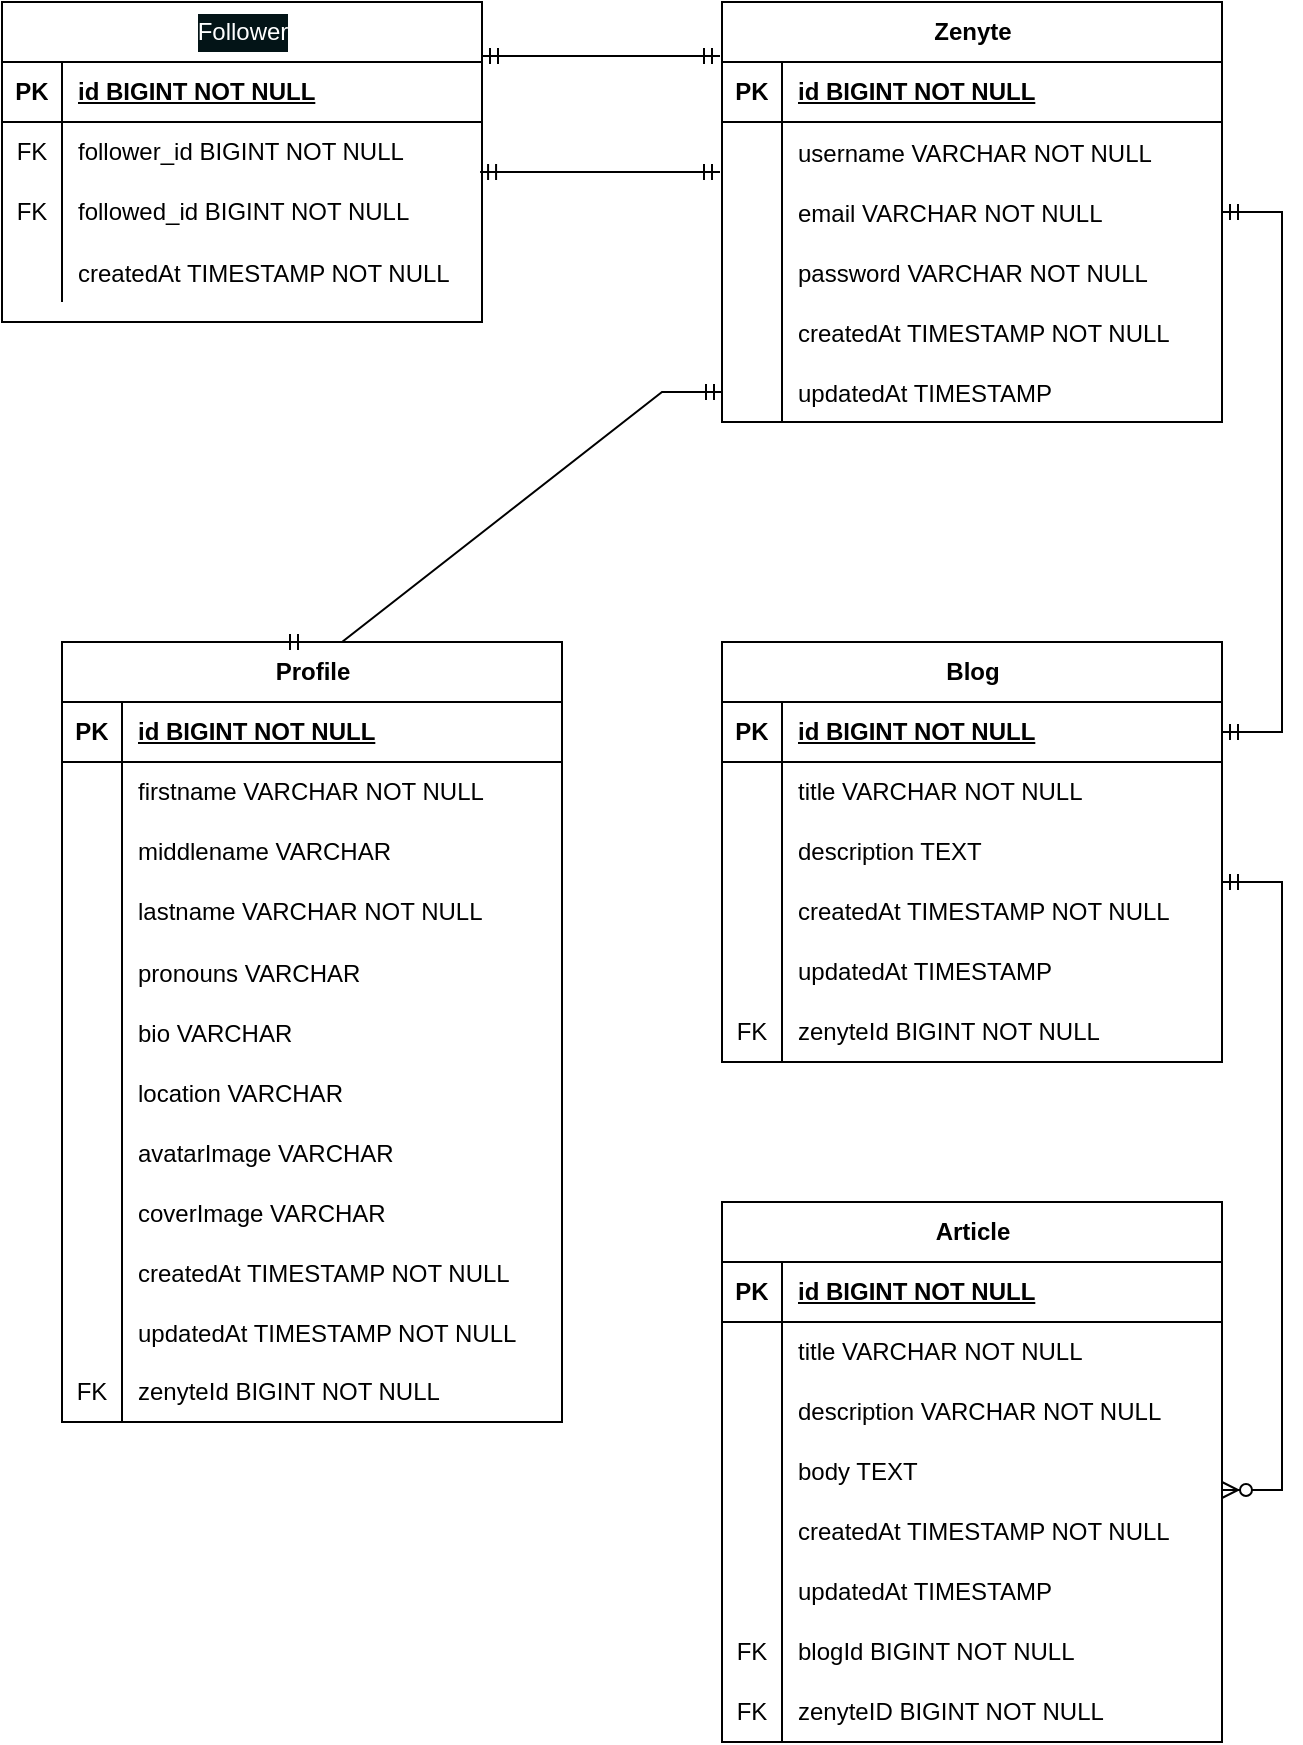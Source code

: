 <mxfile version="21.3.7" type="device">
  <diagram id="R2lEEEUBdFMjLlhIrx00" name="Page-1">
    <mxGraphModel dx="1402" dy="806" grid="1" gridSize="10" guides="1" tooltips="1" connect="1" arrows="1" fold="1" page="1" pageScale="1" pageWidth="850" pageHeight="1100" math="0" shadow="0" extFonts="Permanent Marker^https://fonts.googleapis.com/css?family=Permanent+Marker">
      <root>
        <mxCell id="0" />
        <mxCell id="1" parent="0" />
        <mxCell id="LwP8RRoPDUiDEXRBqJUu-90" value="&lt;div&gt;Zenyte&lt;/div&gt;" style="shape=table;startSize=30;container=1;collapsible=1;childLayout=tableLayout;fixedRows=1;rowLines=0;fontStyle=1;align=center;resizeLast=1;html=1;" parent="1" vertex="1">
          <mxGeometry x="440" y="40" width="250" height="210" as="geometry" />
        </mxCell>
        <mxCell id="LwP8RRoPDUiDEXRBqJUu-91" value="" style="shape=tableRow;horizontal=0;startSize=0;swimlaneHead=0;swimlaneBody=0;fillColor=none;collapsible=0;dropTarget=0;points=[[0,0.5],[1,0.5]];portConstraint=eastwest;top=0;left=0;right=0;bottom=1;" parent="LwP8RRoPDUiDEXRBqJUu-90" vertex="1">
          <mxGeometry y="30" width="250" height="30" as="geometry" />
        </mxCell>
        <mxCell id="LwP8RRoPDUiDEXRBqJUu-92" value="PK" style="shape=partialRectangle;connectable=0;fillColor=none;top=0;left=0;bottom=0;right=0;fontStyle=1;overflow=hidden;whiteSpace=wrap;html=1;" parent="LwP8RRoPDUiDEXRBqJUu-91" vertex="1">
          <mxGeometry width="30" height="30" as="geometry">
            <mxRectangle width="30" height="30" as="alternateBounds" />
          </mxGeometry>
        </mxCell>
        <mxCell id="LwP8RRoPDUiDEXRBqJUu-93" value="id BIGINT NOT NULL" style="shape=partialRectangle;connectable=0;fillColor=none;top=0;left=0;bottom=0;right=0;align=left;spacingLeft=6;fontStyle=5;overflow=hidden;whiteSpace=wrap;html=1;" parent="LwP8RRoPDUiDEXRBqJUu-91" vertex="1">
          <mxGeometry x="30" width="220" height="30" as="geometry">
            <mxRectangle width="220" height="30" as="alternateBounds" />
          </mxGeometry>
        </mxCell>
        <mxCell id="LwP8RRoPDUiDEXRBqJUu-119" value="" style="shape=tableRow;horizontal=0;startSize=0;swimlaneHead=0;swimlaneBody=0;fillColor=none;collapsible=0;dropTarget=0;points=[[0,0.5],[1,0.5]];portConstraint=eastwest;top=0;left=0;right=0;bottom=0;" parent="LwP8RRoPDUiDEXRBqJUu-90" vertex="1">
          <mxGeometry y="60" width="250" height="30" as="geometry" />
        </mxCell>
        <mxCell id="LwP8RRoPDUiDEXRBqJUu-120" value="" style="shape=partialRectangle;connectable=0;fillColor=none;top=0;left=0;bottom=0;right=0;editable=1;overflow=hidden;" parent="LwP8RRoPDUiDEXRBqJUu-119" vertex="1">
          <mxGeometry width="30" height="30" as="geometry">
            <mxRectangle width="30" height="30" as="alternateBounds" />
          </mxGeometry>
        </mxCell>
        <mxCell id="LwP8RRoPDUiDEXRBqJUu-121" value="username VARCHAR NOT NULL" style="shape=partialRectangle;connectable=0;fillColor=none;top=0;left=0;bottom=0;right=0;align=left;spacingLeft=6;overflow=hidden;" parent="LwP8RRoPDUiDEXRBqJUu-119" vertex="1">
          <mxGeometry x="30" width="220" height="30" as="geometry">
            <mxRectangle width="220" height="30" as="alternateBounds" />
          </mxGeometry>
        </mxCell>
        <mxCell id="LwP8RRoPDUiDEXRBqJUu-116" value="" style="shape=tableRow;horizontal=0;startSize=0;swimlaneHead=0;swimlaneBody=0;fillColor=none;collapsible=0;dropTarget=0;points=[[0,0.5],[1,0.5]];portConstraint=eastwest;top=0;left=0;right=0;bottom=0;" parent="LwP8RRoPDUiDEXRBqJUu-90" vertex="1">
          <mxGeometry y="90" width="250" height="30" as="geometry" />
        </mxCell>
        <mxCell id="LwP8RRoPDUiDEXRBqJUu-117" value="" style="shape=partialRectangle;connectable=0;fillColor=none;top=0;left=0;bottom=0;right=0;editable=1;overflow=hidden;" parent="LwP8RRoPDUiDEXRBqJUu-116" vertex="1">
          <mxGeometry width="30" height="30" as="geometry">
            <mxRectangle width="30" height="30" as="alternateBounds" />
          </mxGeometry>
        </mxCell>
        <mxCell id="LwP8RRoPDUiDEXRBqJUu-118" value="email VARCHAR NOT NULL" style="shape=partialRectangle;connectable=0;fillColor=none;top=0;left=0;bottom=0;right=0;align=left;spacingLeft=6;overflow=hidden;" parent="LwP8RRoPDUiDEXRBqJUu-116" vertex="1">
          <mxGeometry x="30" width="220" height="30" as="geometry">
            <mxRectangle width="220" height="30" as="alternateBounds" />
          </mxGeometry>
        </mxCell>
        <mxCell id="LwP8RRoPDUiDEXRBqJUu-122" value="" style="shape=tableRow;horizontal=0;startSize=0;swimlaneHead=0;swimlaneBody=0;fillColor=none;collapsible=0;dropTarget=0;points=[[0,0.5],[1,0.5]];portConstraint=eastwest;top=0;left=0;right=0;bottom=0;" parent="LwP8RRoPDUiDEXRBqJUu-90" vertex="1">
          <mxGeometry y="120" width="250" height="30" as="geometry" />
        </mxCell>
        <mxCell id="LwP8RRoPDUiDEXRBqJUu-123" value="" style="shape=partialRectangle;connectable=0;fillColor=none;top=0;left=0;bottom=0;right=0;editable=1;overflow=hidden;" parent="LwP8RRoPDUiDEXRBqJUu-122" vertex="1">
          <mxGeometry width="30" height="30" as="geometry">
            <mxRectangle width="30" height="30" as="alternateBounds" />
          </mxGeometry>
        </mxCell>
        <mxCell id="LwP8RRoPDUiDEXRBqJUu-124" value="password VARCHAR NOT NULL" style="shape=partialRectangle;connectable=0;fillColor=none;top=0;left=0;bottom=0;right=0;align=left;spacingLeft=6;overflow=hidden;" parent="LwP8RRoPDUiDEXRBqJUu-122" vertex="1">
          <mxGeometry x="30" width="220" height="30" as="geometry">
            <mxRectangle width="220" height="30" as="alternateBounds" />
          </mxGeometry>
        </mxCell>
        <mxCell id="LwP8RRoPDUiDEXRBqJUu-126" value="" style="shape=tableRow;horizontal=0;startSize=0;swimlaneHead=0;swimlaneBody=0;fillColor=none;collapsible=0;dropTarget=0;points=[[0,0.5],[1,0.5]];portConstraint=eastwest;top=0;left=0;right=0;bottom=0;" parent="LwP8RRoPDUiDEXRBqJUu-90" vertex="1">
          <mxGeometry y="150" width="250" height="30" as="geometry" />
        </mxCell>
        <mxCell id="LwP8RRoPDUiDEXRBqJUu-127" value="" style="shape=partialRectangle;connectable=0;fillColor=none;top=0;left=0;bottom=0;right=0;editable=1;overflow=hidden;" parent="LwP8RRoPDUiDEXRBqJUu-126" vertex="1">
          <mxGeometry width="30" height="30" as="geometry">
            <mxRectangle width="30" height="30" as="alternateBounds" />
          </mxGeometry>
        </mxCell>
        <mxCell id="LwP8RRoPDUiDEXRBqJUu-128" value="createdAt TIMESTAMP NOT NULL" style="shape=partialRectangle;connectable=0;fillColor=none;top=0;left=0;bottom=0;right=0;align=left;spacingLeft=6;overflow=hidden;" parent="LwP8RRoPDUiDEXRBqJUu-126" vertex="1">
          <mxGeometry x="30" width="220" height="30" as="geometry">
            <mxRectangle width="220" height="30" as="alternateBounds" />
          </mxGeometry>
        </mxCell>
        <mxCell id="LwP8RRoPDUiDEXRBqJUu-129" value="" style="shape=tableRow;horizontal=0;startSize=0;swimlaneHead=0;swimlaneBody=0;fillColor=none;collapsible=0;dropTarget=0;points=[[0,0.5],[1,0.5]];portConstraint=eastwest;top=0;left=0;right=0;bottom=0;" parent="LwP8RRoPDUiDEXRBqJUu-90" vertex="1">
          <mxGeometry y="180" width="250" height="30" as="geometry" />
        </mxCell>
        <mxCell id="LwP8RRoPDUiDEXRBqJUu-130" value="" style="shape=partialRectangle;connectable=0;fillColor=none;top=0;left=0;bottom=0;right=0;editable=1;overflow=hidden;" parent="LwP8RRoPDUiDEXRBqJUu-129" vertex="1">
          <mxGeometry width="30" height="30" as="geometry">
            <mxRectangle width="30" height="30" as="alternateBounds" />
          </mxGeometry>
        </mxCell>
        <mxCell id="LwP8RRoPDUiDEXRBqJUu-131" value="updatedAt TIMESTAMP" style="shape=partialRectangle;connectable=0;fillColor=none;top=0;left=0;bottom=0;right=0;align=left;spacingLeft=6;overflow=hidden;" parent="LwP8RRoPDUiDEXRBqJUu-129" vertex="1">
          <mxGeometry x="30" width="220" height="30" as="geometry">
            <mxRectangle width="220" height="30" as="alternateBounds" />
          </mxGeometry>
        </mxCell>
        <mxCell id="LwP8RRoPDUiDEXRBqJUu-167" value="Profile" style="shape=table;startSize=30;container=1;collapsible=1;childLayout=tableLayout;fixedRows=1;rowLines=0;fontStyle=1;align=center;resizeLast=1;html=1;" parent="1" vertex="1">
          <mxGeometry x="110" y="360" width="250" height="390" as="geometry" />
        </mxCell>
        <mxCell id="LwP8RRoPDUiDEXRBqJUu-168" value="" style="shape=tableRow;horizontal=0;startSize=0;swimlaneHead=0;swimlaneBody=0;fillColor=none;collapsible=0;dropTarget=0;points=[[0,0.5],[1,0.5]];portConstraint=eastwest;top=0;left=0;right=0;bottom=1;" parent="LwP8RRoPDUiDEXRBqJUu-167" vertex="1">
          <mxGeometry y="30" width="250" height="30" as="geometry" />
        </mxCell>
        <mxCell id="LwP8RRoPDUiDEXRBqJUu-169" value="PK" style="shape=partialRectangle;connectable=0;fillColor=none;top=0;left=0;bottom=0;right=0;fontStyle=1;overflow=hidden;whiteSpace=wrap;html=1;" parent="LwP8RRoPDUiDEXRBqJUu-168" vertex="1">
          <mxGeometry width="30" height="30" as="geometry">
            <mxRectangle width="30" height="30" as="alternateBounds" />
          </mxGeometry>
        </mxCell>
        <mxCell id="LwP8RRoPDUiDEXRBqJUu-170" value="id BIGINT NOT NULL" style="shape=partialRectangle;connectable=0;fillColor=none;top=0;left=0;bottom=0;right=0;align=left;spacingLeft=6;fontStyle=5;overflow=hidden;whiteSpace=wrap;html=1;" parent="LwP8RRoPDUiDEXRBqJUu-168" vertex="1">
          <mxGeometry x="30" width="220" height="30" as="geometry">
            <mxRectangle width="220" height="30" as="alternateBounds" />
          </mxGeometry>
        </mxCell>
        <mxCell id="LwP8RRoPDUiDEXRBqJUu-171" value="" style="shape=tableRow;horizontal=0;startSize=0;swimlaneHead=0;swimlaneBody=0;fillColor=none;collapsible=0;dropTarget=0;points=[[0,0.5],[1,0.5]];portConstraint=eastwest;top=0;left=0;right=0;bottom=0;" parent="LwP8RRoPDUiDEXRBqJUu-167" vertex="1">
          <mxGeometry y="60" width="250" height="30" as="geometry" />
        </mxCell>
        <mxCell id="LwP8RRoPDUiDEXRBqJUu-172" value="" style="shape=partialRectangle;connectable=0;fillColor=none;top=0;left=0;bottom=0;right=0;editable=1;overflow=hidden;whiteSpace=wrap;html=1;" parent="LwP8RRoPDUiDEXRBqJUu-171" vertex="1">
          <mxGeometry width="30" height="30" as="geometry">
            <mxRectangle width="30" height="30" as="alternateBounds" />
          </mxGeometry>
        </mxCell>
        <mxCell id="LwP8RRoPDUiDEXRBqJUu-173" value="firstname VARCHAR NOT NULL" style="shape=partialRectangle;connectable=0;fillColor=none;top=0;left=0;bottom=0;right=0;align=left;spacingLeft=6;overflow=hidden;whiteSpace=wrap;html=1;" parent="LwP8RRoPDUiDEXRBqJUu-171" vertex="1">
          <mxGeometry x="30" width="220" height="30" as="geometry">
            <mxRectangle width="220" height="30" as="alternateBounds" />
          </mxGeometry>
        </mxCell>
        <mxCell id="LwP8RRoPDUiDEXRBqJUu-174" value="" style="shape=tableRow;horizontal=0;startSize=0;swimlaneHead=0;swimlaneBody=0;fillColor=none;collapsible=0;dropTarget=0;points=[[0,0.5],[1,0.5]];portConstraint=eastwest;top=0;left=0;right=0;bottom=0;" parent="LwP8RRoPDUiDEXRBqJUu-167" vertex="1">
          <mxGeometry y="90" width="250" height="30" as="geometry" />
        </mxCell>
        <mxCell id="LwP8RRoPDUiDEXRBqJUu-175" value="" style="shape=partialRectangle;connectable=0;fillColor=none;top=0;left=0;bottom=0;right=0;editable=1;overflow=hidden;whiteSpace=wrap;html=1;" parent="LwP8RRoPDUiDEXRBqJUu-174" vertex="1">
          <mxGeometry width="30" height="30" as="geometry">
            <mxRectangle width="30" height="30" as="alternateBounds" />
          </mxGeometry>
        </mxCell>
        <mxCell id="LwP8RRoPDUiDEXRBqJUu-176" value="middlename VARCHAR" style="shape=partialRectangle;connectable=0;fillColor=none;top=0;left=0;bottom=0;right=0;align=left;spacingLeft=6;overflow=hidden;whiteSpace=wrap;html=1;" parent="LwP8RRoPDUiDEXRBqJUu-174" vertex="1">
          <mxGeometry x="30" width="220" height="30" as="geometry">
            <mxRectangle width="220" height="30" as="alternateBounds" />
          </mxGeometry>
        </mxCell>
        <mxCell id="LwP8RRoPDUiDEXRBqJUu-177" value="" style="shape=tableRow;horizontal=0;startSize=0;swimlaneHead=0;swimlaneBody=0;fillColor=none;collapsible=0;dropTarget=0;points=[[0,0.5],[1,0.5]];portConstraint=eastwest;top=0;left=0;right=0;bottom=0;" parent="LwP8RRoPDUiDEXRBqJUu-167" vertex="1">
          <mxGeometry y="120" width="250" height="30" as="geometry" />
        </mxCell>
        <mxCell id="LwP8RRoPDUiDEXRBqJUu-178" value="" style="shape=partialRectangle;connectable=0;fillColor=none;top=0;left=0;bottom=0;right=0;editable=1;overflow=hidden;whiteSpace=wrap;html=1;" parent="LwP8RRoPDUiDEXRBqJUu-177" vertex="1">
          <mxGeometry width="30" height="30" as="geometry">
            <mxRectangle width="30" height="30" as="alternateBounds" />
          </mxGeometry>
        </mxCell>
        <mxCell id="LwP8RRoPDUiDEXRBqJUu-179" value="lastname VARCHAR NOT NULL" style="shape=partialRectangle;connectable=0;fillColor=none;top=0;left=0;bottom=0;right=0;align=left;spacingLeft=6;overflow=hidden;whiteSpace=wrap;html=1;" parent="LwP8RRoPDUiDEXRBqJUu-177" vertex="1">
          <mxGeometry x="30" width="220" height="30" as="geometry">
            <mxRectangle width="220" height="30" as="alternateBounds" />
          </mxGeometry>
        </mxCell>
        <mxCell id="LwP8RRoPDUiDEXRBqJUu-192" value="" style="shape=tableRow;horizontal=0;startSize=0;swimlaneHead=0;swimlaneBody=0;fillColor=none;collapsible=0;dropTarget=0;points=[[0,0.5],[1,0.5]];portConstraint=eastwest;top=0;left=0;right=0;bottom=0;" parent="LwP8RRoPDUiDEXRBqJUu-167" vertex="1">
          <mxGeometry y="150" width="250" height="30" as="geometry" />
        </mxCell>
        <mxCell id="LwP8RRoPDUiDEXRBqJUu-193" value="" style="shape=partialRectangle;connectable=0;fillColor=none;top=0;left=0;bottom=0;right=0;editable=1;overflow=hidden;" parent="LwP8RRoPDUiDEXRBqJUu-192" vertex="1">
          <mxGeometry width="30" height="30" as="geometry">
            <mxRectangle width="30" height="30" as="alternateBounds" />
          </mxGeometry>
        </mxCell>
        <mxCell id="LwP8RRoPDUiDEXRBqJUu-194" value="pronouns VARCHAR" style="shape=partialRectangle;connectable=0;fillColor=none;top=0;left=0;bottom=0;right=0;align=left;spacingLeft=6;overflow=hidden;" parent="LwP8RRoPDUiDEXRBqJUu-192" vertex="1">
          <mxGeometry x="30" width="220" height="30" as="geometry">
            <mxRectangle width="220" height="30" as="alternateBounds" />
          </mxGeometry>
        </mxCell>
        <mxCell id="LwP8RRoPDUiDEXRBqJUu-180" value="" style="shape=tableRow;horizontal=0;startSize=0;swimlaneHead=0;swimlaneBody=0;fillColor=none;collapsible=0;dropTarget=0;points=[[0,0.5],[1,0.5]];portConstraint=eastwest;top=0;left=0;right=0;bottom=0;" parent="LwP8RRoPDUiDEXRBqJUu-167" vertex="1">
          <mxGeometry y="180" width="250" height="30" as="geometry" />
        </mxCell>
        <mxCell id="LwP8RRoPDUiDEXRBqJUu-181" value="" style="shape=partialRectangle;connectable=0;fillColor=none;top=0;left=0;bottom=0;right=0;editable=1;overflow=hidden;" parent="LwP8RRoPDUiDEXRBqJUu-180" vertex="1">
          <mxGeometry width="30" height="30" as="geometry">
            <mxRectangle width="30" height="30" as="alternateBounds" />
          </mxGeometry>
        </mxCell>
        <mxCell id="LwP8RRoPDUiDEXRBqJUu-182" value="bio VARCHAR" style="shape=partialRectangle;connectable=0;fillColor=none;top=0;left=0;bottom=0;right=0;align=left;spacingLeft=6;overflow=hidden;" parent="LwP8RRoPDUiDEXRBqJUu-180" vertex="1">
          <mxGeometry x="30" width="220" height="30" as="geometry">
            <mxRectangle width="220" height="30" as="alternateBounds" />
          </mxGeometry>
        </mxCell>
        <mxCell id="LwP8RRoPDUiDEXRBqJUu-183" value="" style="shape=tableRow;horizontal=0;startSize=0;swimlaneHead=0;swimlaneBody=0;fillColor=none;collapsible=0;dropTarget=0;points=[[0,0.5],[1,0.5]];portConstraint=eastwest;top=0;left=0;right=0;bottom=0;" parent="LwP8RRoPDUiDEXRBqJUu-167" vertex="1">
          <mxGeometry y="210" width="250" height="30" as="geometry" />
        </mxCell>
        <mxCell id="LwP8RRoPDUiDEXRBqJUu-184" value="" style="shape=partialRectangle;connectable=0;fillColor=none;top=0;left=0;bottom=0;right=0;editable=1;overflow=hidden;" parent="LwP8RRoPDUiDEXRBqJUu-183" vertex="1">
          <mxGeometry width="30" height="30" as="geometry">
            <mxRectangle width="30" height="30" as="alternateBounds" />
          </mxGeometry>
        </mxCell>
        <mxCell id="LwP8RRoPDUiDEXRBqJUu-185" value="location VARCHAR" style="shape=partialRectangle;connectable=0;fillColor=none;top=0;left=0;bottom=0;right=0;align=left;spacingLeft=6;overflow=hidden;" parent="LwP8RRoPDUiDEXRBqJUu-183" vertex="1">
          <mxGeometry x="30" width="220" height="30" as="geometry">
            <mxRectangle width="220" height="30" as="alternateBounds" />
          </mxGeometry>
        </mxCell>
        <mxCell id="LwP8RRoPDUiDEXRBqJUu-186" value="" style="shape=tableRow;horizontal=0;startSize=0;swimlaneHead=0;swimlaneBody=0;fillColor=none;collapsible=0;dropTarget=0;points=[[0,0.5],[1,0.5]];portConstraint=eastwest;top=0;left=0;right=0;bottom=0;" parent="LwP8RRoPDUiDEXRBqJUu-167" vertex="1">
          <mxGeometry y="240" width="250" height="30" as="geometry" />
        </mxCell>
        <mxCell id="LwP8RRoPDUiDEXRBqJUu-187" value="" style="shape=partialRectangle;connectable=0;fillColor=none;top=0;left=0;bottom=0;right=0;editable=1;overflow=hidden;" parent="LwP8RRoPDUiDEXRBqJUu-186" vertex="1">
          <mxGeometry width="30" height="30" as="geometry">
            <mxRectangle width="30" height="30" as="alternateBounds" />
          </mxGeometry>
        </mxCell>
        <mxCell id="LwP8RRoPDUiDEXRBqJUu-188" value="avatarImage VARCHAR" style="shape=partialRectangle;connectable=0;fillColor=none;top=0;left=0;bottom=0;right=0;align=left;spacingLeft=6;overflow=hidden;" parent="LwP8RRoPDUiDEXRBqJUu-186" vertex="1">
          <mxGeometry x="30" width="220" height="30" as="geometry">
            <mxRectangle width="220" height="30" as="alternateBounds" />
          </mxGeometry>
        </mxCell>
        <mxCell id="LwP8RRoPDUiDEXRBqJUu-189" value="" style="shape=tableRow;horizontal=0;startSize=0;swimlaneHead=0;swimlaneBody=0;fillColor=none;collapsible=0;dropTarget=0;points=[[0,0.5],[1,0.5]];portConstraint=eastwest;top=0;left=0;right=0;bottom=0;" parent="LwP8RRoPDUiDEXRBqJUu-167" vertex="1">
          <mxGeometry y="270" width="250" height="30" as="geometry" />
        </mxCell>
        <mxCell id="LwP8RRoPDUiDEXRBqJUu-190" value="" style="shape=partialRectangle;connectable=0;fillColor=none;top=0;left=0;bottom=0;right=0;editable=1;overflow=hidden;" parent="LwP8RRoPDUiDEXRBqJUu-189" vertex="1">
          <mxGeometry width="30" height="30" as="geometry">
            <mxRectangle width="30" height="30" as="alternateBounds" />
          </mxGeometry>
        </mxCell>
        <mxCell id="LwP8RRoPDUiDEXRBqJUu-191" value="coverImage VARCHAR" style="shape=partialRectangle;connectable=0;fillColor=none;top=0;left=0;bottom=0;right=0;align=left;spacingLeft=6;overflow=hidden;" parent="LwP8RRoPDUiDEXRBqJUu-189" vertex="1">
          <mxGeometry x="30" width="220" height="30" as="geometry">
            <mxRectangle width="220" height="30" as="alternateBounds" />
          </mxGeometry>
        </mxCell>
        <mxCell id="LwP8RRoPDUiDEXRBqJUu-258" value="" style="shape=tableRow;horizontal=0;startSize=0;swimlaneHead=0;swimlaneBody=0;fillColor=none;collapsible=0;dropTarget=0;points=[[0,0.5],[1,0.5]];portConstraint=eastwest;top=0;left=0;right=0;bottom=0;" parent="LwP8RRoPDUiDEXRBqJUu-167" vertex="1">
          <mxGeometry y="300" width="250" height="30" as="geometry" />
        </mxCell>
        <mxCell id="LwP8RRoPDUiDEXRBqJUu-259" value="" style="shape=partialRectangle;connectable=0;fillColor=none;top=0;left=0;bottom=0;right=0;editable=1;overflow=hidden;" parent="LwP8RRoPDUiDEXRBqJUu-258" vertex="1">
          <mxGeometry width="30" height="30" as="geometry">
            <mxRectangle width="30" height="30" as="alternateBounds" />
          </mxGeometry>
        </mxCell>
        <mxCell id="LwP8RRoPDUiDEXRBqJUu-260" value="createdAt TIMESTAMP NOT NULL" style="shape=partialRectangle;connectable=0;fillColor=none;top=0;left=0;bottom=0;right=0;align=left;spacingLeft=6;overflow=hidden;" parent="LwP8RRoPDUiDEXRBqJUu-258" vertex="1">
          <mxGeometry x="30" width="220" height="30" as="geometry">
            <mxRectangle width="220" height="30" as="alternateBounds" />
          </mxGeometry>
        </mxCell>
        <mxCell id="LwP8RRoPDUiDEXRBqJUu-261" value="" style="shape=tableRow;horizontal=0;startSize=0;swimlaneHead=0;swimlaneBody=0;fillColor=none;collapsible=0;dropTarget=0;points=[[0,0.5],[1,0.5]];portConstraint=eastwest;top=0;left=0;right=0;bottom=0;" parent="LwP8RRoPDUiDEXRBqJUu-167" vertex="1">
          <mxGeometry y="330" width="250" height="30" as="geometry" />
        </mxCell>
        <mxCell id="LwP8RRoPDUiDEXRBqJUu-262" value="" style="shape=partialRectangle;connectable=0;fillColor=none;top=0;left=0;bottom=0;right=0;editable=1;overflow=hidden;" parent="LwP8RRoPDUiDEXRBqJUu-261" vertex="1">
          <mxGeometry width="30" height="30" as="geometry">
            <mxRectangle width="30" height="30" as="alternateBounds" />
          </mxGeometry>
        </mxCell>
        <mxCell id="LwP8RRoPDUiDEXRBqJUu-263" value="updatedAt TIMESTAMP NOT NULL" style="shape=partialRectangle;connectable=0;fillColor=none;top=0;left=0;bottom=0;right=0;align=left;spacingLeft=6;overflow=hidden;" parent="LwP8RRoPDUiDEXRBqJUu-261" vertex="1">
          <mxGeometry x="30" width="220" height="30" as="geometry">
            <mxRectangle width="220" height="30" as="alternateBounds" />
          </mxGeometry>
        </mxCell>
        <mxCell id="LwP8RRoPDUiDEXRBqJUu-199" value="" style="shape=tableRow;horizontal=0;startSize=0;swimlaneHead=0;swimlaneBody=0;fillColor=none;collapsible=0;dropTarget=0;points=[[0,0.5],[1,0.5]];portConstraint=eastwest;top=0;left=0;right=0;bottom=0;" parent="LwP8RRoPDUiDEXRBqJUu-167" vertex="1">
          <mxGeometry y="360" width="250" height="30" as="geometry" />
        </mxCell>
        <mxCell id="LwP8RRoPDUiDEXRBqJUu-200" value="FK" style="shape=partialRectangle;connectable=0;fillColor=none;top=0;left=0;bottom=0;right=0;fontStyle=0;overflow=hidden;whiteSpace=wrap;html=1;" parent="LwP8RRoPDUiDEXRBqJUu-199" vertex="1">
          <mxGeometry width="30" height="30" as="geometry">
            <mxRectangle width="30" height="30" as="alternateBounds" />
          </mxGeometry>
        </mxCell>
        <mxCell id="LwP8RRoPDUiDEXRBqJUu-201" value="zenyteId BIGINT NOT NULL" style="shape=partialRectangle;connectable=0;fillColor=none;top=0;left=0;bottom=0;right=0;align=left;spacingLeft=6;fontStyle=0;overflow=hidden;whiteSpace=wrap;html=1;" parent="LwP8RRoPDUiDEXRBqJUu-199" vertex="1">
          <mxGeometry x="30" width="220" height="30" as="geometry">
            <mxRectangle width="220" height="30" as="alternateBounds" />
          </mxGeometry>
        </mxCell>
        <mxCell id="LwP8RRoPDUiDEXRBqJUu-202" value="Blog" style="shape=table;startSize=30;container=1;collapsible=1;childLayout=tableLayout;fixedRows=1;rowLines=0;fontStyle=1;align=center;resizeLast=1;html=1;" parent="1" vertex="1">
          <mxGeometry x="440" y="360" width="250" height="210" as="geometry" />
        </mxCell>
        <mxCell id="LwP8RRoPDUiDEXRBqJUu-203" value="" style="shape=tableRow;horizontal=0;startSize=0;swimlaneHead=0;swimlaneBody=0;fillColor=none;collapsible=0;dropTarget=0;points=[[0,0.5],[1,0.5]];portConstraint=eastwest;top=0;left=0;right=0;bottom=1;" parent="LwP8RRoPDUiDEXRBqJUu-202" vertex="1">
          <mxGeometry y="30" width="250" height="30" as="geometry" />
        </mxCell>
        <mxCell id="LwP8RRoPDUiDEXRBqJUu-204" value="PK" style="shape=partialRectangle;connectable=0;fillColor=none;top=0;left=0;bottom=0;right=0;fontStyle=1;overflow=hidden;whiteSpace=wrap;html=1;" parent="LwP8RRoPDUiDEXRBqJUu-203" vertex="1">
          <mxGeometry width="30" height="30" as="geometry">
            <mxRectangle width="30" height="30" as="alternateBounds" />
          </mxGeometry>
        </mxCell>
        <mxCell id="LwP8RRoPDUiDEXRBqJUu-205" value="id BIGINT NOT NULL" style="shape=partialRectangle;connectable=0;fillColor=none;top=0;left=0;bottom=0;right=0;align=left;spacingLeft=6;fontStyle=5;overflow=hidden;whiteSpace=wrap;html=1;" parent="LwP8RRoPDUiDEXRBqJUu-203" vertex="1">
          <mxGeometry x="30" width="220" height="30" as="geometry">
            <mxRectangle width="220" height="30" as="alternateBounds" />
          </mxGeometry>
        </mxCell>
        <mxCell id="LwP8RRoPDUiDEXRBqJUu-206" value="" style="shape=tableRow;horizontal=0;startSize=0;swimlaneHead=0;swimlaneBody=0;fillColor=none;collapsible=0;dropTarget=0;points=[[0,0.5],[1,0.5]];portConstraint=eastwest;top=0;left=0;right=0;bottom=0;" parent="LwP8RRoPDUiDEXRBqJUu-202" vertex="1">
          <mxGeometry y="60" width="250" height="30" as="geometry" />
        </mxCell>
        <mxCell id="LwP8RRoPDUiDEXRBqJUu-207" value="" style="shape=partialRectangle;connectable=0;fillColor=none;top=0;left=0;bottom=0;right=0;editable=1;overflow=hidden;whiteSpace=wrap;html=1;" parent="LwP8RRoPDUiDEXRBqJUu-206" vertex="1">
          <mxGeometry width="30" height="30" as="geometry">
            <mxRectangle width="30" height="30" as="alternateBounds" />
          </mxGeometry>
        </mxCell>
        <mxCell id="LwP8RRoPDUiDEXRBqJUu-208" value="title VARCHAR NOT NULL" style="shape=partialRectangle;connectable=0;fillColor=none;top=0;left=0;bottom=0;right=0;align=left;spacingLeft=6;overflow=hidden;whiteSpace=wrap;html=1;" parent="LwP8RRoPDUiDEXRBqJUu-206" vertex="1">
          <mxGeometry x="30" width="220" height="30" as="geometry">
            <mxRectangle width="220" height="30" as="alternateBounds" />
          </mxGeometry>
        </mxCell>
        <mxCell id="LwP8RRoPDUiDEXRBqJUu-209" value="" style="shape=tableRow;horizontal=0;startSize=0;swimlaneHead=0;swimlaneBody=0;fillColor=none;collapsible=0;dropTarget=0;points=[[0,0.5],[1,0.5]];portConstraint=eastwest;top=0;left=0;right=0;bottom=0;" parent="LwP8RRoPDUiDEXRBqJUu-202" vertex="1">
          <mxGeometry y="90" width="250" height="30" as="geometry" />
        </mxCell>
        <mxCell id="LwP8RRoPDUiDEXRBqJUu-210" value="" style="shape=partialRectangle;connectable=0;fillColor=none;top=0;left=0;bottom=0;right=0;editable=1;overflow=hidden;whiteSpace=wrap;html=1;" parent="LwP8RRoPDUiDEXRBqJUu-209" vertex="1">
          <mxGeometry width="30" height="30" as="geometry">
            <mxRectangle width="30" height="30" as="alternateBounds" />
          </mxGeometry>
        </mxCell>
        <mxCell id="LwP8RRoPDUiDEXRBqJUu-211" value="description TEXT" style="shape=partialRectangle;connectable=0;fillColor=none;top=0;left=0;bottom=0;right=0;align=left;spacingLeft=6;overflow=hidden;whiteSpace=wrap;html=1;" parent="LwP8RRoPDUiDEXRBqJUu-209" vertex="1">
          <mxGeometry x="30" width="220" height="30" as="geometry">
            <mxRectangle width="220" height="30" as="alternateBounds" />
          </mxGeometry>
        </mxCell>
        <mxCell id="LwP8RRoPDUiDEXRBqJUu-212" value="" style="shape=tableRow;horizontal=0;startSize=0;swimlaneHead=0;swimlaneBody=0;fillColor=none;collapsible=0;dropTarget=0;points=[[0,0.5],[1,0.5]];portConstraint=eastwest;top=0;left=0;right=0;bottom=0;" parent="LwP8RRoPDUiDEXRBqJUu-202" vertex="1">
          <mxGeometry y="120" width="250" height="30" as="geometry" />
        </mxCell>
        <mxCell id="LwP8RRoPDUiDEXRBqJUu-213" value="" style="shape=partialRectangle;connectable=0;fillColor=none;top=0;left=0;bottom=0;right=0;editable=1;overflow=hidden;whiteSpace=wrap;html=1;" parent="LwP8RRoPDUiDEXRBqJUu-212" vertex="1">
          <mxGeometry width="30" height="30" as="geometry">
            <mxRectangle width="30" height="30" as="alternateBounds" />
          </mxGeometry>
        </mxCell>
        <mxCell id="LwP8RRoPDUiDEXRBqJUu-214" value="createdAt TIMESTAMP NOT NULL" style="shape=partialRectangle;connectable=0;fillColor=none;top=0;left=0;bottom=0;right=0;align=left;spacingLeft=6;overflow=hidden;whiteSpace=wrap;html=1;" parent="LwP8RRoPDUiDEXRBqJUu-212" vertex="1">
          <mxGeometry x="30" width="220" height="30" as="geometry">
            <mxRectangle width="220" height="30" as="alternateBounds" />
          </mxGeometry>
        </mxCell>
        <mxCell id="LwP8RRoPDUiDEXRBqJUu-215" value="" style="shape=tableRow;horizontal=0;startSize=0;swimlaneHead=0;swimlaneBody=0;fillColor=none;collapsible=0;dropTarget=0;points=[[0,0.5],[1,0.5]];portConstraint=eastwest;top=0;left=0;right=0;bottom=0;" parent="LwP8RRoPDUiDEXRBqJUu-202" vertex="1">
          <mxGeometry y="150" width="250" height="30" as="geometry" />
        </mxCell>
        <mxCell id="LwP8RRoPDUiDEXRBqJUu-216" value="" style="shape=partialRectangle;connectable=0;fillColor=none;top=0;left=0;bottom=0;right=0;editable=1;overflow=hidden;whiteSpace=wrap;html=1;" parent="LwP8RRoPDUiDEXRBqJUu-215" vertex="1">
          <mxGeometry width="30" height="30" as="geometry">
            <mxRectangle width="30" height="30" as="alternateBounds" />
          </mxGeometry>
        </mxCell>
        <mxCell id="LwP8RRoPDUiDEXRBqJUu-217" value="updatedAt TIMESTAMP" style="shape=partialRectangle;connectable=0;fillColor=none;top=0;left=0;bottom=0;right=0;align=left;spacingLeft=6;overflow=hidden;whiteSpace=wrap;html=1;" parent="LwP8RRoPDUiDEXRBqJUu-215" vertex="1">
          <mxGeometry x="30" width="220" height="30" as="geometry">
            <mxRectangle width="220" height="30" as="alternateBounds" />
          </mxGeometry>
        </mxCell>
        <mxCell id="LwP8RRoPDUiDEXRBqJUu-224" value="" style="shape=tableRow;horizontal=0;startSize=0;swimlaneHead=0;swimlaneBody=0;fillColor=none;collapsible=0;dropTarget=0;points=[[0,0.5],[1,0.5]];portConstraint=eastwest;top=0;left=0;right=0;bottom=0;" parent="LwP8RRoPDUiDEXRBqJUu-202" vertex="1">
          <mxGeometry y="180" width="250" height="30" as="geometry" />
        </mxCell>
        <mxCell id="LwP8RRoPDUiDEXRBqJUu-225" value="FK" style="shape=partialRectangle;connectable=0;fillColor=none;top=0;left=0;bottom=0;right=0;fontStyle=0;overflow=hidden;whiteSpace=wrap;html=1;" parent="LwP8RRoPDUiDEXRBqJUu-224" vertex="1">
          <mxGeometry width="30" height="30" as="geometry">
            <mxRectangle width="30" height="30" as="alternateBounds" />
          </mxGeometry>
        </mxCell>
        <mxCell id="LwP8RRoPDUiDEXRBqJUu-226" value="zenyteId BIGINT NOT NULL" style="shape=partialRectangle;connectable=0;fillColor=none;top=0;left=0;bottom=0;right=0;align=left;spacingLeft=6;fontStyle=0;overflow=hidden;whiteSpace=wrap;html=1;" parent="LwP8RRoPDUiDEXRBqJUu-224" vertex="1">
          <mxGeometry x="30" width="220" height="30" as="geometry">
            <mxRectangle width="220" height="30" as="alternateBounds" />
          </mxGeometry>
        </mxCell>
        <mxCell id="LwP8RRoPDUiDEXRBqJUu-227" value="" style="edgeStyle=entityRelationEdgeStyle;fontSize=12;html=1;endArrow=ERmandOne;startArrow=ERmandOne;rounded=0;exitX=0.44;exitY=0;exitDx=0;exitDy=0;exitPerimeter=0;" parent="1" source="LwP8RRoPDUiDEXRBqJUu-167" target="LwP8RRoPDUiDEXRBqJUu-129" edge="1">
          <mxGeometry width="100" height="100" relative="1" as="geometry">
            <mxPoint x="200" y="360" as="sourcePoint" />
            <mxPoint x="300" y="260" as="targetPoint" />
            <Array as="points">
              <mxPoint x="220" y="310" />
            </Array>
          </mxGeometry>
        </mxCell>
        <mxCell id="LwP8RRoPDUiDEXRBqJUu-229" value="" style="edgeStyle=entityRelationEdgeStyle;fontSize=12;html=1;endArrow=ERmandOne;startArrow=ERmandOne;rounded=0;" parent="1" source="LwP8RRoPDUiDEXRBqJUu-203" target="LwP8RRoPDUiDEXRBqJUu-116" edge="1">
          <mxGeometry width="100" height="100" relative="1" as="geometry">
            <mxPoint x="730" y="755" as="sourcePoint" />
            <mxPoint x="760" y="270" as="targetPoint" />
            <Array as="points">
              <mxPoint x="660" y="500" />
              <mxPoint x="580" y="310" />
              <mxPoint x="605" y="370" />
              <mxPoint x="620" y="360" />
              <mxPoint x="760" y="270" />
            </Array>
          </mxGeometry>
        </mxCell>
        <mxCell id="LwP8RRoPDUiDEXRBqJUu-236" value="Article" style="shape=table;startSize=30;container=1;collapsible=1;childLayout=tableLayout;fixedRows=1;rowLines=0;fontStyle=1;align=center;resizeLast=1;html=1;" parent="1" vertex="1">
          <mxGeometry x="440" y="640" width="250" height="270" as="geometry" />
        </mxCell>
        <mxCell id="LwP8RRoPDUiDEXRBqJUu-237" value="" style="shape=tableRow;horizontal=0;startSize=0;swimlaneHead=0;swimlaneBody=0;fillColor=none;collapsible=0;dropTarget=0;points=[[0,0.5],[1,0.5]];portConstraint=eastwest;top=0;left=0;right=0;bottom=1;" parent="LwP8RRoPDUiDEXRBqJUu-236" vertex="1">
          <mxGeometry y="30" width="250" height="30" as="geometry" />
        </mxCell>
        <mxCell id="LwP8RRoPDUiDEXRBqJUu-238" value="PK" style="shape=partialRectangle;connectable=0;fillColor=none;top=0;left=0;bottom=0;right=0;fontStyle=1;overflow=hidden;whiteSpace=wrap;html=1;" parent="LwP8RRoPDUiDEXRBqJUu-237" vertex="1">
          <mxGeometry width="30" height="30" as="geometry">
            <mxRectangle width="30" height="30" as="alternateBounds" />
          </mxGeometry>
        </mxCell>
        <mxCell id="LwP8RRoPDUiDEXRBqJUu-239" value="id BIGINT NOT NULL" style="shape=partialRectangle;connectable=0;fillColor=none;top=0;left=0;bottom=0;right=0;align=left;spacingLeft=6;fontStyle=5;overflow=hidden;whiteSpace=wrap;html=1;" parent="LwP8RRoPDUiDEXRBqJUu-237" vertex="1">
          <mxGeometry x="30" width="220" height="30" as="geometry">
            <mxRectangle width="220" height="30" as="alternateBounds" />
          </mxGeometry>
        </mxCell>
        <mxCell id="LwP8RRoPDUiDEXRBqJUu-240" value="" style="shape=tableRow;horizontal=0;startSize=0;swimlaneHead=0;swimlaneBody=0;fillColor=none;collapsible=0;dropTarget=0;points=[[0,0.5],[1,0.5]];portConstraint=eastwest;top=0;left=0;right=0;bottom=0;" parent="LwP8RRoPDUiDEXRBqJUu-236" vertex="1">
          <mxGeometry y="60" width="250" height="30" as="geometry" />
        </mxCell>
        <mxCell id="LwP8RRoPDUiDEXRBqJUu-241" value="" style="shape=partialRectangle;connectable=0;fillColor=none;top=0;left=0;bottom=0;right=0;editable=1;overflow=hidden;whiteSpace=wrap;html=1;" parent="LwP8RRoPDUiDEXRBqJUu-240" vertex="1">
          <mxGeometry width="30" height="30" as="geometry">
            <mxRectangle width="30" height="30" as="alternateBounds" />
          </mxGeometry>
        </mxCell>
        <mxCell id="LwP8RRoPDUiDEXRBqJUu-242" value="title VARCHAR NOT NULL" style="shape=partialRectangle;connectable=0;fillColor=none;top=0;left=0;bottom=0;right=0;align=left;spacingLeft=6;overflow=hidden;whiteSpace=wrap;html=1;" parent="LwP8RRoPDUiDEXRBqJUu-240" vertex="1">
          <mxGeometry x="30" width="220" height="30" as="geometry">
            <mxRectangle width="220" height="30" as="alternateBounds" />
          </mxGeometry>
        </mxCell>
        <mxCell id="LwP8RRoPDUiDEXRBqJUu-243" value="" style="shape=tableRow;horizontal=0;startSize=0;swimlaneHead=0;swimlaneBody=0;fillColor=none;collapsible=0;dropTarget=0;points=[[0,0.5],[1,0.5]];portConstraint=eastwest;top=0;left=0;right=0;bottom=0;" parent="LwP8RRoPDUiDEXRBqJUu-236" vertex="1">
          <mxGeometry y="90" width="250" height="30" as="geometry" />
        </mxCell>
        <mxCell id="LwP8RRoPDUiDEXRBqJUu-244" value="" style="shape=partialRectangle;connectable=0;fillColor=none;top=0;left=0;bottom=0;right=0;editable=1;overflow=hidden;whiteSpace=wrap;html=1;" parent="LwP8RRoPDUiDEXRBqJUu-243" vertex="1">
          <mxGeometry width="30" height="30" as="geometry">
            <mxRectangle width="30" height="30" as="alternateBounds" />
          </mxGeometry>
        </mxCell>
        <mxCell id="LwP8RRoPDUiDEXRBqJUu-245" value="description VARCHAR NOT NULL" style="shape=partialRectangle;connectable=0;fillColor=none;top=0;left=0;bottom=0;right=0;align=left;spacingLeft=6;overflow=hidden;whiteSpace=wrap;html=1;" parent="LwP8RRoPDUiDEXRBqJUu-243" vertex="1">
          <mxGeometry x="30" width="220" height="30" as="geometry">
            <mxRectangle width="220" height="30" as="alternateBounds" />
          </mxGeometry>
        </mxCell>
        <mxCell id="LwP8RRoPDUiDEXRBqJUu-246" value="" style="shape=tableRow;horizontal=0;startSize=0;swimlaneHead=0;swimlaneBody=0;fillColor=none;collapsible=0;dropTarget=0;points=[[0,0.5],[1,0.5]];portConstraint=eastwest;top=0;left=0;right=0;bottom=0;" parent="LwP8RRoPDUiDEXRBqJUu-236" vertex="1">
          <mxGeometry y="120" width="250" height="30" as="geometry" />
        </mxCell>
        <mxCell id="LwP8RRoPDUiDEXRBqJUu-247" value="" style="shape=partialRectangle;connectable=0;fillColor=none;top=0;left=0;bottom=0;right=0;editable=1;overflow=hidden;whiteSpace=wrap;html=1;" parent="LwP8RRoPDUiDEXRBqJUu-246" vertex="1">
          <mxGeometry width="30" height="30" as="geometry">
            <mxRectangle width="30" height="30" as="alternateBounds" />
          </mxGeometry>
        </mxCell>
        <mxCell id="LwP8RRoPDUiDEXRBqJUu-248" value="body TEXT" style="shape=partialRectangle;connectable=0;fillColor=none;top=0;left=0;bottom=0;right=0;align=left;spacingLeft=6;overflow=hidden;whiteSpace=wrap;html=1;" parent="LwP8RRoPDUiDEXRBqJUu-246" vertex="1">
          <mxGeometry x="30" width="220" height="30" as="geometry">
            <mxRectangle width="220" height="30" as="alternateBounds" />
          </mxGeometry>
        </mxCell>
        <mxCell id="LwP8RRoPDUiDEXRBqJUu-249" value="" style="shape=tableRow;horizontal=0;startSize=0;swimlaneHead=0;swimlaneBody=0;fillColor=none;collapsible=0;dropTarget=0;points=[[0,0.5],[1,0.5]];portConstraint=eastwest;top=0;left=0;right=0;bottom=0;" parent="LwP8RRoPDUiDEXRBqJUu-236" vertex="1">
          <mxGeometry y="150" width="250" height="30" as="geometry" />
        </mxCell>
        <mxCell id="LwP8RRoPDUiDEXRBqJUu-250" value="" style="shape=partialRectangle;connectable=0;fillColor=none;top=0;left=0;bottom=0;right=0;editable=1;overflow=hidden;whiteSpace=wrap;html=1;" parent="LwP8RRoPDUiDEXRBqJUu-249" vertex="1">
          <mxGeometry width="30" height="30" as="geometry">
            <mxRectangle width="30" height="30" as="alternateBounds" />
          </mxGeometry>
        </mxCell>
        <mxCell id="LwP8RRoPDUiDEXRBqJUu-251" value="createdAt TIMESTAMP NOT NULL" style="shape=partialRectangle;connectable=0;fillColor=none;top=0;left=0;bottom=0;right=0;align=left;spacingLeft=6;overflow=hidden;whiteSpace=wrap;html=1;" parent="LwP8RRoPDUiDEXRBqJUu-249" vertex="1">
          <mxGeometry x="30" width="220" height="30" as="geometry">
            <mxRectangle width="220" height="30" as="alternateBounds" />
          </mxGeometry>
        </mxCell>
        <mxCell id="LwP8RRoPDUiDEXRBqJUu-252" value="" style="shape=tableRow;horizontal=0;startSize=0;swimlaneHead=0;swimlaneBody=0;fillColor=none;collapsible=0;dropTarget=0;points=[[0,0.5],[1,0.5]];portConstraint=eastwest;top=0;left=0;right=0;bottom=0;" parent="LwP8RRoPDUiDEXRBqJUu-236" vertex="1">
          <mxGeometry y="180" width="250" height="30" as="geometry" />
        </mxCell>
        <mxCell id="LwP8RRoPDUiDEXRBqJUu-253" value="" style="shape=partialRectangle;connectable=0;fillColor=none;top=0;left=0;bottom=0;right=0;editable=1;overflow=hidden;whiteSpace=wrap;html=1;" parent="LwP8RRoPDUiDEXRBqJUu-252" vertex="1">
          <mxGeometry width="30" height="30" as="geometry">
            <mxRectangle width="30" height="30" as="alternateBounds" />
          </mxGeometry>
        </mxCell>
        <mxCell id="LwP8RRoPDUiDEXRBqJUu-254" value="updatedAt TIMESTAMP" style="shape=partialRectangle;connectable=0;fillColor=none;top=0;left=0;bottom=0;right=0;align=left;spacingLeft=6;overflow=hidden;whiteSpace=wrap;html=1;" parent="LwP8RRoPDUiDEXRBqJUu-252" vertex="1">
          <mxGeometry x="30" width="220" height="30" as="geometry">
            <mxRectangle width="220" height="30" as="alternateBounds" />
          </mxGeometry>
        </mxCell>
        <mxCell id="LwP8RRoPDUiDEXRBqJUu-264" value="" style="shape=tableRow;horizontal=0;startSize=0;swimlaneHead=0;swimlaneBody=0;fillColor=none;collapsible=0;dropTarget=0;points=[[0,0.5],[1,0.5]];portConstraint=eastwest;top=0;left=0;right=0;bottom=0;" parent="LwP8RRoPDUiDEXRBqJUu-236" vertex="1">
          <mxGeometry y="210" width="250" height="30" as="geometry" />
        </mxCell>
        <mxCell id="LwP8RRoPDUiDEXRBqJUu-265" value="FK" style="shape=partialRectangle;connectable=0;fillColor=none;top=0;left=0;bottom=0;right=0;fontStyle=0;overflow=hidden;whiteSpace=wrap;html=1;" parent="LwP8RRoPDUiDEXRBqJUu-264" vertex="1">
          <mxGeometry width="30" height="30" as="geometry">
            <mxRectangle width="30" height="30" as="alternateBounds" />
          </mxGeometry>
        </mxCell>
        <mxCell id="LwP8RRoPDUiDEXRBqJUu-266" value="blogId BIGINT NOT NULL" style="shape=partialRectangle;connectable=0;fillColor=none;top=0;left=0;bottom=0;right=0;align=left;spacingLeft=6;fontStyle=0;overflow=hidden;whiteSpace=wrap;html=1;" parent="LwP8RRoPDUiDEXRBqJUu-264" vertex="1">
          <mxGeometry x="30" width="220" height="30" as="geometry">
            <mxRectangle width="220" height="30" as="alternateBounds" />
          </mxGeometry>
        </mxCell>
        <mxCell id="LwP8RRoPDUiDEXRBqJUu-267" value="" style="shape=tableRow;horizontal=0;startSize=0;swimlaneHead=0;swimlaneBody=0;fillColor=none;collapsible=0;dropTarget=0;points=[[0,0.5],[1,0.5]];portConstraint=eastwest;top=0;left=0;right=0;bottom=0;" parent="LwP8RRoPDUiDEXRBqJUu-236" vertex="1">
          <mxGeometry y="240" width="250" height="30" as="geometry" />
        </mxCell>
        <mxCell id="LwP8RRoPDUiDEXRBqJUu-268" value="FK" style="shape=partialRectangle;connectable=0;fillColor=none;top=0;left=0;bottom=0;right=0;fontStyle=0;overflow=hidden;whiteSpace=wrap;html=1;" parent="LwP8RRoPDUiDEXRBqJUu-267" vertex="1">
          <mxGeometry width="30" height="30" as="geometry">
            <mxRectangle width="30" height="30" as="alternateBounds" />
          </mxGeometry>
        </mxCell>
        <mxCell id="LwP8RRoPDUiDEXRBqJUu-269" value="zenyteID BIGINT NOT NULL" style="shape=partialRectangle;connectable=0;fillColor=none;top=0;left=0;bottom=0;right=0;align=left;spacingLeft=6;fontStyle=0;overflow=hidden;whiteSpace=wrap;html=1;" parent="LwP8RRoPDUiDEXRBqJUu-267" vertex="1">
          <mxGeometry x="30" width="220" height="30" as="geometry">
            <mxRectangle width="220" height="30" as="alternateBounds" />
          </mxGeometry>
        </mxCell>
        <mxCell id="LwP8RRoPDUiDEXRBqJUu-270" value="" style="edgeStyle=entityRelationEdgeStyle;fontSize=12;html=1;endArrow=ERzeroToMany;startArrow=ERmandOne;rounded=0;entryX=1;entryY=-0.2;entryDx=0;entryDy=0;entryPerimeter=0;" parent="1" target="LwP8RRoPDUiDEXRBqJUu-249" edge="1">
          <mxGeometry width="100" height="100" relative="1" as="geometry">
            <mxPoint x="690" y="480" as="sourcePoint" />
            <mxPoint x="790" y="380" as="targetPoint" />
          </mxGeometry>
        </mxCell>
        <mxCell id="lYCDWB49goWkxFer5iRk-1" value="&lt;div style=&quot;background-color: rgb(3, 20, 23); font-weight: normal; line-height: 19px;&quot;&gt;&lt;font color=&quot;#ffffff&quot; style=&quot;font-size: 12px;&quot;&gt;Follower&lt;/font&gt;&lt;/div&gt;" style="shape=table;startSize=30;container=1;collapsible=1;childLayout=tableLayout;fixedRows=1;rowLines=0;fontStyle=1;align=center;resizeLast=1;html=1;fillColor=default;" vertex="1" parent="1">
          <mxGeometry x="80" y="40" width="240" height="160" as="geometry" />
        </mxCell>
        <mxCell id="lYCDWB49goWkxFer5iRk-2" value="" style="shape=tableRow;horizontal=0;startSize=0;swimlaneHead=0;swimlaneBody=0;fillColor=none;collapsible=0;dropTarget=0;points=[[0,0.5],[1,0.5]];portConstraint=eastwest;top=0;left=0;right=0;bottom=1;" vertex="1" parent="lYCDWB49goWkxFer5iRk-1">
          <mxGeometry y="30" width="240" height="30" as="geometry" />
        </mxCell>
        <mxCell id="lYCDWB49goWkxFer5iRk-3" value="PK" style="shape=partialRectangle;connectable=0;fillColor=none;top=0;left=0;bottom=0;right=0;fontStyle=1;overflow=hidden;whiteSpace=wrap;html=1;" vertex="1" parent="lYCDWB49goWkxFer5iRk-2">
          <mxGeometry width="30" height="30" as="geometry">
            <mxRectangle width="30" height="30" as="alternateBounds" />
          </mxGeometry>
        </mxCell>
        <mxCell id="lYCDWB49goWkxFer5iRk-4" value="id BIGINT NOT NULL" style="shape=partialRectangle;connectable=0;fillColor=none;top=0;left=0;bottom=0;right=0;align=left;spacingLeft=6;fontStyle=5;overflow=hidden;whiteSpace=wrap;html=1;" vertex="1" parent="lYCDWB49goWkxFer5iRk-2">
          <mxGeometry x="30" width="210" height="30" as="geometry">
            <mxRectangle width="210" height="30" as="alternateBounds" />
          </mxGeometry>
        </mxCell>
        <mxCell id="lYCDWB49goWkxFer5iRk-5" value="" style="shape=tableRow;horizontal=0;startSize=0;swimlaneHead=0;swimlaneBody=0;fillColor=none;collapsible=0;dropTarget=0;points=[[0,0.5],[1,0.5]];portConstraint=eastwest;top=0;left=0;right=0;bottom=0;" vertex="1" parent="lYCDWB49goWkxFer5iRk-1">
          <mxGeometry y="60" width="240" height="30" as="geometry" />
        </mxCell>
        <mxCell id="lYCDWB49goWkxFer5iRk-6" value="FK" style="shape=partialRectangle;connectable=0;fillColor=none;top=0;left=0;bottom=0;right=0;fontStyle=0;overflow=hidden;whiteSpace=wrap;html=1;" vertex="1" parent="lYCDWB49goWkxFer5iRk-5">
          <mxGeometry width="30" height="30" as="geometry">
            <mxRectangle width="30" height="30" as="alternateBounds" />
          </mxGeometry>
        </mxCell>
        <mxCell id="lYCDWB49goWkxFer5iRk-7" value="follower_id BIGINT NOT NULL" style="shape=partialRectangle;connectable=0;fillColor=none;top=0;left=0;bottom=0;right=0;align=left;spacingLeft=6;fontStyle=0;overflow=hidden;whiteSpace=wrap;html=1;" vertex="1" parent="lYCDWB49goWkxFer5iRk-5">
          <mxGeometry x="30" width="210" height="30" as="geometry">
            <mxRectangle width="210" height="30" as="alternateBounds" />
          </mxGeometry>
        </mxCell>
        <mxCell id="lYCDWB49goWkxFer5iRk-8" value="" style="shape=tableRow;horizontal=0;startSize=0;swimlaneHead=0;swimlaneBody=0;fillColor=none;collapsible=0;dropTarget=0;points=[[0,0.5],[1,0.5]];portConstraint=eastwest;top=0;left=0;right=0;bottom=0;" vertex="1" parent="lYCDWB49goWkxFer5iRk-1">
          <mxGeometry y="90" width="240" height="30" as="geometry" />
        </mxCell>
        <mxCell id="lYCDWB49goWkxFer5iRk-9" value="FK" style="shape=partialRectangle;connectable=0;fillColor=none;top=0;left=0;bottom=0;right=0;fontStyle=0;overflow=hidden;whiteSpace=wrap;html=1;" vertex="1" parent="lYCDWB49goWkxFer5iRk-8">
          <mxGeometry width="30" height="30" as="geometry">
            <mxRectangle width="30" height="30" as="alternateBounds" />
          </mxGeometry>
        </mxCell>
        <mxCell id="lYCDWB49goWkxFer5iRk-10" value="followed_id BIGINT NOT NULL" style="shape=partialRectangle;connectable=0;fillColor=none;top=0;left=0;bottom=0;right=0;align=left;spacingLeft=6;fontStyle=0;overflow=hidden;whiteSpace=wrap;html=1;" vertex="1" parent="lYCDWB49goWkxFer5iRk-8">
          <mxGeometry x="30" width="210" height="30" as="geometry">
            <mxRectangle width="210" height="30" as="alternateBounds" />
          </mxGeometry>
        </mxCell>
        <mxCell id="lYCDWB49goWkxFer5iRk-11" value="" style="shape=tableRow;horizontal=0;startSize=0;swimlaneHead=0;swimlaneBody=0;fillColor=none;collapsible=0;dropTarget=0;points=[[0,0.5],[1,0.5]];portConstraint=eastwest;top=0;left=0;right=0;bottom=0;" vertex="1" parent="lYCDWB49goWkxFer5iRk-1">
          <mxGeometry y="120" width="240" height="30" as="geometry" />
        </mxCell>
        <mxCell id="lYCDWB49goWkxFer5iRk-12" value="" style="shape=partialRectangle;connectable=0;fillColor=none;top=0;left=0;bottom=0;right=0;editable=1;overflow=hidden;" vertex="1" parent="lYCDWB49goWkxFer5iRk-11">
          <mxGeometry width="30" height="30" as="geometry">
            <mxRectangle width="30" height="30" as="alternateBounds" />
          </mxGeometry>
        </mxCell>
        <mxCell id="lYCDWB49goWkxFer5iRk-13" value="createdAt TIMESTAMP NOT NULL" style="shape=partialRectangle;connectable=0;fillColor=none;top=0;left=0;bottom=0;right=0;align=left;spacingLeft=6;overflow=hidden;" vertex="1" parent="lYCDWB49goWkxFer5iRk-11">
          <mxGeometry x="30" width="210" height="30" as="geometry">
            <mxRectangle width="210" height="30" as="alternateBounds" />
          </mxGeometry>
        </mxCell>
        <mxCell id="lYCDWB49goWkxFer5iRk-14" value="" style="edgeStyle=entityRelationEdgeStyle;fontSize=12;html=1;endArrow=ERmandOne;startArrow=ERmandOne;rounded=0;entryX=-0.004;entryY=-0.1;entryDx=0;entryDy=0;entryPerimeter=0;" edge="1" parent="1" target="LwP8RRoPDUiDEXRBqJUu-91">
          <mxGeometry width="100" height="100" relative="1" as="geometry">
            <mxPoint x="320" y="67" as="sourcePoint" />
            <mxPoint x="440" y="90" as="targetPoint" />
          </mxGeometry>
        </mxCell>
        <mxCell id="lYCDWB49goWkxFer5iRk-15" value="" style="edgeStyle=entityRelationEdgeStyle;fontSize=12;html=1;endArrow=ERmandOne;startArrow=ERmandOne;rounded=0;entryX=-0.004;entryY=-0.167;entryDx=0;entryDy=0;entryPerimeter=0;exitX=0.996;exitY=0.833;exitDx=0;exitDy=0;exitPerimeter=0;" edge="1" parent="1" source="lYCDWB49goWkxFer5iRk-5" target="LwP8RRoPDUiDEXRBqJUu-116">
          <mxGeometry width="100" height="100" relative="1" as="geometry">
            <mxPoint x="310" y="230" as="sourcePoint" />
            <mxPoint x="410" y="130" as="targetPoint" />
          </mxGeometry>
        </mxCell>
      </root>
    </mxGraphModel>
  </diagram>
</mxfile>
